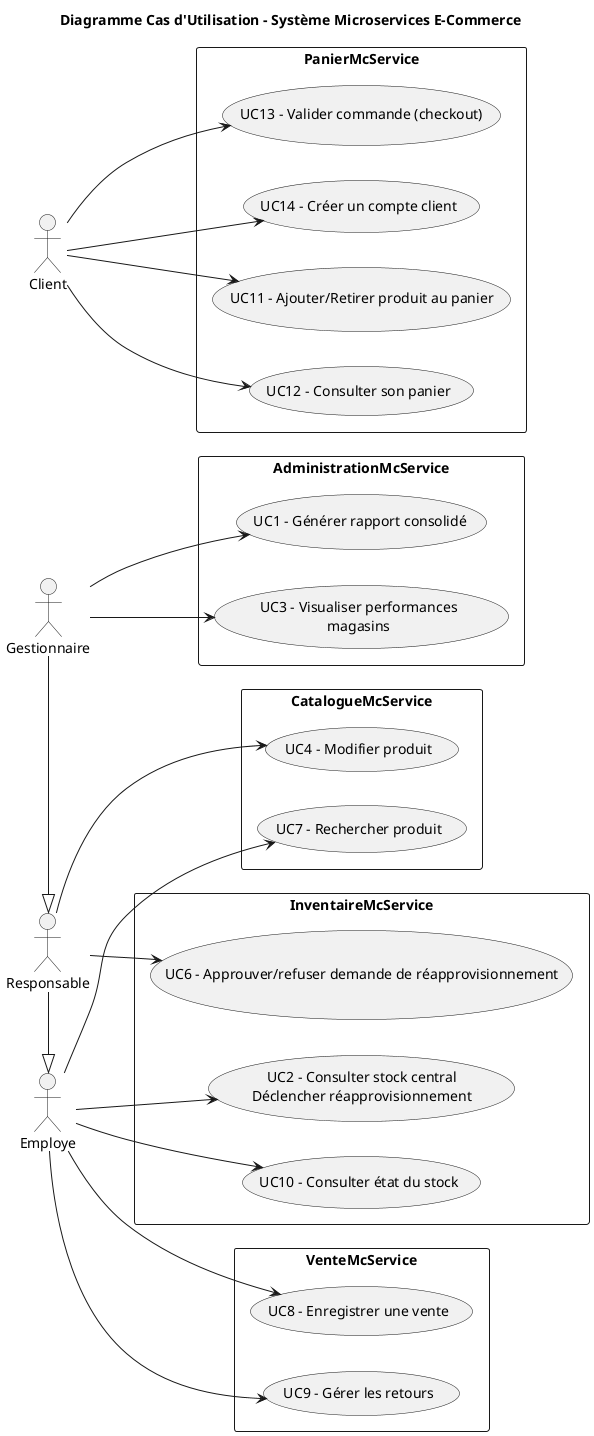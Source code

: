 @startuml "Diagramme Cas d'Utilisation - Microservices"

title Diagramme Cas d'Utilisation - Système Microservices E-Commerce

left to right direction
skinparam packageStyle rectangle

actor Employe as E
actor Responsable as R
actor Gestionnaire as G
actor Client as C

G -|> R
R -|> E

package "CatalogueMcService" {
    usecase UC4 as "UC4 - Modifier produit"
    usecase UC7 as "UC7 - Rechercher produit"
}

package "InventaireMcService" {
    usecase UC2 as "UC2 - Consulter stock central\nDéclencher réapprovisionnement"
    usecase UC10 as "UC10 - Consulter état du stock"
    usecase UC6 as "UC6 - Approuver/refuser demande de réapprovisionnement"
}

package "AdministrationMcService" {
    usecase UC1 as "UC1 - Générer rapport consolidé"
    usecase UC3 as "UC3 - Visualiser performances\nmagasins"
}


package "VenteMcService" {
    usecase UC8 as "UC8 - Enregistrer une vente"
    usecase UC9 as "UC9 - Gérer les retours"
}

package "PanierMcService" {
    usecase UC11 as "UC11 - Ajouter/Retirer produit au panier"
    usecase UC12 as "UC12 - Consulter son panier"
    usecase UC13 as "UC13 - Valider commande (checkout)"
    usecase UC14 as "UC14 - Créer un compte client"
}


' Associations

E --> UC2
E --> UC7
E --> UC8
E --> UC9
E --> UC10

R --> UC4
R --> UC6

G --> UC1
G --> UC3

C --> UC11
C --> UC12
C --> UC13
C --> UC14

@enduml

